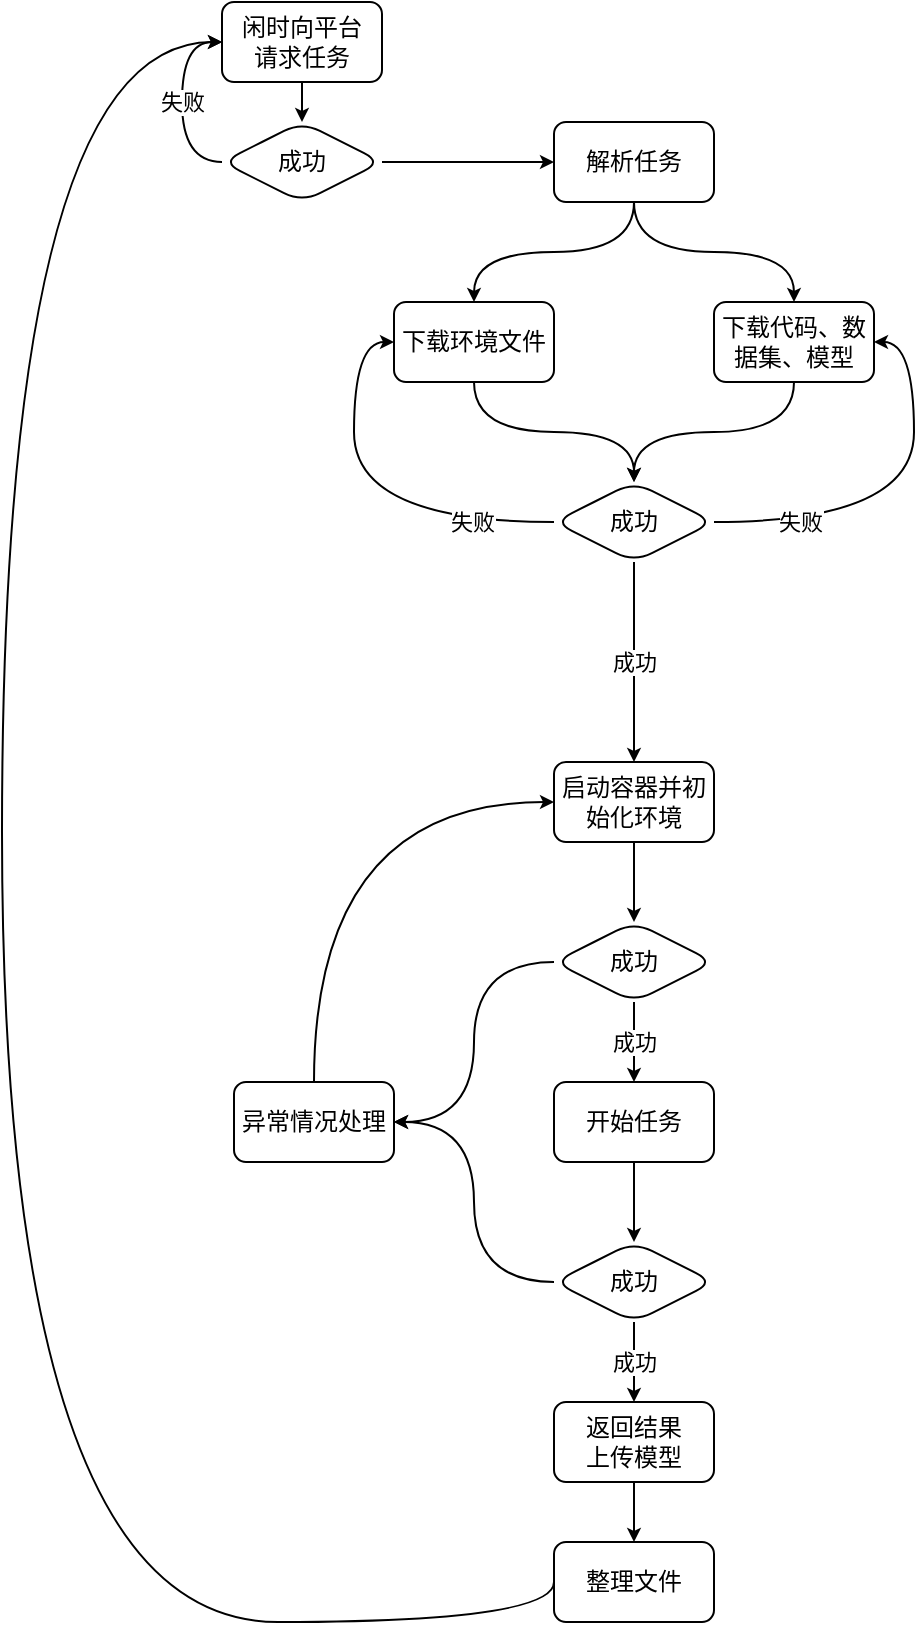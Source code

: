 <mxfile version="20.6.2" type="github">
  <diagram id="qqj5SGeIcp3CO3WpwL2j" name="第 1 页">
    <mxGraphModel dx="1625" dy="797" grid="1" gridSize="10" guides="1" tooltips="1" connect="1" arrows="1" fold="1" page="1" pageScale="1" pageWidth="827" pageHeight="1169" math="0" shadow="0">
      <root>
        <mxCell id="0" />
        <mxCell id="1" parent="0" />
        <mxCell id="T0Joc_rf6QLan3yxdYTv-22" style="edgeStyle=orthogonalEdgeStyle;curved=1;rounded=0;orthogonalLoop=1;jettySize=auto;html=1;exitX=0.5;exitY=1;exitDx=0;exitDy=0;entryX=0.5;entryY=0;entryDx=0;entryDy=0;startSize=4;endSize=4;" edge="1" parent="1" source="T0Joc_rf6QLan3yxdYTv-3" target="T0Joc_rf6QLan3yxdYTv-4">
          <mxGeometry relative="1" as="geometry" />
        </mxCell>
        <mxCell id="T0Joc_rf6QLan3yxdYTv-3" value="闲时向平台&lt;br&gt;请求任务" style="rounded=1;whiteSpace=wrap;html=1;" vertex="1" parent="1">
          <mxGeometry x="334" y="120" width="80" height="40" as="geometry" />
        </mxCell>
        <mxCell id="T0Joc_rf6QLan3yxdYTv-24" value="失败" style="edgeStyle=orthogonalEdgeStyle;curved=1;rounded=0;orthogonalLoop=1;jettySize=auto;html=1;exitX=0;exitY=0.5;exitDx=0;exitDy=0;entryX=0;entryY=0.5;entryDx=0;entryDy=0;startSize=4;endSize=4;" edge="1" parent="1" source="T0Joc_rf6QLan3yxdYTv-4" target="T0Joc_rf6QLan3yxdYTv-3">
          <mxGeometry relative="1" as="geometry" />
        </mxCell>
        <mxCell id="T0Joc_rf6QLan3yxdYTv-63" style="edgeStyle=orthogonalEdgeStyle;curved=1;rounded=0;orthogonalLoop=1;jettySize=auto;html=1;exitX=1;exitY=0.5;exitDx=0;exitDy=0;entryX=0;entryY=0.5;entryDx=0;entryDy=0;startSize=4;endSize=4;" edge="1" parent="1" source="T0Joc_rf6QLan3yxdYTv-4" target="T0Joc_rf6QLan3yxdYTv-5">
          <mxGeometry relative="1" as="geometry" />
        </mxCell>
        <mxCell id="T0Joc_rf6QLan3yxdYTv-4" value="成功" style="rhombus;whiteSpace=wrap;html=1;rounded=1;" vertex="1" parent="1">
          <mxGeometry x="334" y="180" width="80" height="40" as="geometry" />
        </mxCell>
        <mxCell id="T0Joc_rf6QLan3yxdYTv-61" style="edgeStyle=orthogonalEdgeStyle;curved=1;rounded=0;orthogonalLoop=1;jettySize=auto;html=1;exitX=0.5;exitY=1;exitDx=0;exitDy=0;entryX=0.5;entryY=0;entryDx=0;entryDy=0;startSize=4;endSize=4;" edge="1" parent="1" source="T0Joc_rf6QLan3yxdYTv-5" target="T0Joc_rf6QLan3yxdYTv-6">
          <mxGeometry relative="1" as="geometry" />
        </mxCell>
        <mxCell id="T0Joc_rf6QLan3yxdYTv-62" style="edgeStyle=orthogonalEdgeStyle;curved=1;rounded=0;orthogonalLoop=1;jettySize=auto;html=1;exitX=0.5;exitY=1;exitDx=0;exitDy=0;entryX=0.5;entryY=0;entryDx=0;entryDy=0;startSize=4;endSize=4;" edge="1" parent="1" source="T0Joc_rf6QLan3yxdYTv-5" target="T0Joc_rf6QLan3yxdYTv-7">
          <mxGeometry relative="1" as="geometry" />
        </mxCell>
        <mxCell id="T0Joc_rf6QLan3yxdYTv-5" value="解析任务" style="rounded=1;whiteSpace=wrap;html=1;" vertex="1" parent="1">
          <mxGeometry x="500" y="180" width="80" height="40" as="geometry" />
        </mxCell>
        <mxCell id="T0Joc_rf6QLan3yxdYTv-28" style="edgeStyle=orthogonalEdgeStyle;curved=1;rounded=0;orthogonalLoop=1;jettySize=auto;html=1;exitX=0.5;exitY=1;exitDx=0;exitDy=0;entryX=0.5;entryY=0;entryDx=0;entryDy=0;startSize=4;endSize=4;" edge="1" parent="1" source="T0Joc_rf6QLan3yxdYTv-6" target="T0Joc_rf6QLan3yxdYTv-8">
          <mxGeometry relative="1" as="geometry" />
        </mxCell>
        <mxCell id="T0Joc_rf6QLan3yxdYTv-6" value="下载环境文件" style="rounded=1;whiteSpace=wrap;html=1;" vertex="1" parent="1">
          <mxGeometry x="420" y="270" width="80" height="40" as="geometry" />
        </mxCell>
        <mxCell id="T0Joc_rf6QLan3yxdYTv-31" style="edgeStyle=orthogonalEdgeStyle;curved=1;rounded=0;orthogonalLoop=1;jettySize=auto;html=1;exitX=0.5;exitY=1;exitDx=0;exitDy=0;entryX=0.5;entryY=0;entryDx=0;entryDy=0;startSize=4;endSize=4;" edge="1" parent="1" source="T0Joc_rf6QLan3yxdYTv-7" target="T0Joc_rf6QLan3yxdYTv-8">
          <mxGeometry relative="1" as="geometry" />
        </mxCell>
        <mxCell id="T0Joc_rf6QLan3yxdYTv-7" value="下载代码、数据集、模型" style="rounded=1;whiteSpace=wrap;html=1;" vertex="1" parent="1">
          <mxGeometry x="580" y="270" width="80" height="40" as="geometry" />
        </mxCell>
        <mxCell id="T0Joc_rf6QLan3yxdYTv-32" style="edgeStyle=orthogonalEdgeStyle;curved=1;rounded=0;orthogonalLoop=1;jettySize=auto;html=1;exitX=1;exitY=0.5;exitDx=0;exitDy=0;entryX=1;entryY=0.5;entryDx=0;entryDy=0;startSize=4;endSize=4;" edge="1" parent="1" source="T0Joc_rf6QLan3yxdYTv-8" target="T0Joc_rf6QLan3yxdYTv-7">
          <mxGeometry relative="1" as="geometry" />
        </mxCell>
        <mxCell id="T0Joc_rf6QLan3yxdYTv-44" value="失败" style="edgeLabel;html=1;align=center;verticalAlign=middle;resizable=0;points=[];" vertex="1" connectable="0" parent="T0Joc_rf6QLan3yxdYTv-32">
          <mxGeometry x="-0.468" y="7" relative="1" as="geometry">
            <mxPoint x="-13" y="7" as="offset" />
          </mxGeometry>
        </mxCell>
        <mxCell id="T0Joc_rf6QLan3yxdYTv-33" style="edgeStyle=orthogonalEdgeStyle;curved=1;rounded=0;orthogonalLoop=1;jettySize=auto;html=1;exitX=0;exitY=0.5;exitDx=0;exitDy=0;entryX=0;entryY=0.5;entryDx=0;entryDy=0;startSize=4;endSize=4;" edge="1" parent="1" source="T0Joc_rf6QLan3yxdYTv-8" target="T0Joc_rf6QLan3yxdYTv-6">
          <mxGeometry relative="1" as="geometry" />
        </mxCell>
        <mxCell id="T0Joc_rf6QLan3yxdYTv-43" value="失败" style="edgeLabel;html=1;align=center;verticalAlign=middle;resizable=0;points=[];" vertex="1" connectable="0" parent="T0Joc_rf6QLan3yxdYTv-33">
          <mxGeometry x="-0.632" y="-5" relative="1" as="geometry">
            <mxPoint x="-3" y="5" as="offset" />
          </mxGeometry>
        </mxCell>
        <mxCell id="T0Joc_rf6QLan3yxdYTv-34" style="edgeStyle=orthogonalEdgeStyle;curved=1;rounded=0;orthogonalLoop=1;jettySize=auto;html=1;exitX=0.5;exitY=1;exitDx=0;exitDy=0;entryX=0.5;entryY=0;entryDx=0;entryDy=0;startSize=4;endSize=4;" edge="1" parent="1" source="T0Joc_rf6QLan3yxdYTv-8" target="T0Joc_rf6QLan3yxdYTv-9">
          <mxGeometry relative="1" as="geometry" />
        </mxCell>
        <mxCell id="T0Joc_rf6QLan3yxdYTv-45" value="成功" style="edgeLabel;html=1;align=center;verticalAlign=middle;resizable=0;points=[];" vertex="1" connectable="0" parent="T0Joc_rf6QLan3yxdYTv-34">
          <mxGeometry relative="1" as="geometry">
            <mxPoint as="offset" />
          </mxGeometry>
        </mxCell>
        <mxCell id="T0Joc_rf6QLan3yxdYTv-8" value="成功" style="rhombus;whiteSpace=wrap;html=1;rounded=1;" vertex="1" parent="1">
          <mxGeometry x="500" y="360" width="80" height="40" as="geometry" />
        </mxCell>
        <mxCell id="T0Joc_rf6QLan3yxdYTv-35" style="edgeStyle=orthogonalEdgeStyle;curved=1;rounded=0;orthogonalLoop=1;jettySize=auto;html=1;entryX=0.5;entryY=0;entryDx=0;entryDy=0;startSize=4;endSize=4;" edge="1" parent="1" source="T0Joc_rf6QLan3yxdYTv-9" target="T0Joc_rf6QLan3yxdYTv-12">
          <mxGeometry relative="1" as="geometry" />
        </mxCell>
        <mxCell id="T0Joc_rf6QLan3yxdYTv-9" value="启动容器并初始化环境" style="rounded=1;whiteSpace=wrap;html=1;" vertex="1" parent="1">
          <mxGeometry x="500" y="500" width="80" height="40" as="geometry" />
        </mxCell>
        <mxCell id="T0Joc_rf6QLan3yxdYTv-36" style="edgeStyle=orthogonalEdgeStyle;curved=1;rounded=0;orthogonalLoop=1;jettySize=auto;html=1;exitX=0.5;exitY=1;exitDx=0;exitDy=0;entryX=0.5;entryY=0;entryDx=0;entryDy=0;startSize=4;endSize=4;" edge="1" parent="1" source="T0Joc_rf6QLan3yxdYTv-12" target="T0Joc_rf6QLan3yxdYTv-13">
          <mxGeometry relative="1" as="geometry" />
        </mxCell>
        <mxCell id="T0Joc_rf6QLan3yxdYTv-46" value="成功" style="edgeLabel;html=1;align=center;verticalAlign=middle;resizable=0;points=[];" vertex="1" connectable="0" parent="T0Joc_rf6QLan3yxdYTv-36">
          <mxGeometry relative="1" as="geometry">
            <mxPoint as="offset" />
          </mxGeometry>
        </mxCell>
        <mxCell id="T0Joc_rf6QLan3yxdYTv-66" style="edgeStyle=orthogonalEdgeStyle;curved=1;rounded=0;orthogonalLoop=1;jettySize=auto;html=1;exitX=0;exitY=0.5;exitDx=0;exitDy=0;entryX=1;entryY=0.5;entryDx=0;entryDy=0;startSize=4;endSize=4;" edge="1" parent="1" source="T0Joc_rf6QLan3yxdYTv-12" target="T0Joc_rf6QLan3yxdYTv-50">
          <mxGeometry relative="1" as="geometry" />
        </mxCell>
        <mxCell id="T0Joc_rf6QLan3yxdYTv-12" value="成功" style="rhombus;whiteSpace=wrap;html=1;rounded=1;" vertex="1" parent="1">
          <mxGeometry x="500" y="580" width="80" height="40" as="geometry" />
        </mxCell>
        <mxCell id="T0Joc_rf6QLan3yxdYTv-37" style="edgeStyle=orthogonalEdgeStyle;curved=1;rounded=0;orthogonalLoop=1;jettySize=auto;html=1;exitX=0.5;exitY=1;exitDx=0;exitDy=0;entryX=0.5;entryY=0;entryDx=0;entryDy=0;startSize=4;endSize=4;" edge="1" parent="1" source="T0Joc_rf6QLan3yxdYTv-13" target="T0Joc_rf6QLan3yxdYTv-15">
          <mxGeometry relative="1" as="geometry" />
        </mxCell>
        <mxCell id="T0Joc_rf6QLan3yxdYTv-13" value="开始任务" style="rounded=1;whiteSpace=wrap;html=1;" vertex="1" parent="1">
          <mxGeometry x="500" y="660" width="80" height="40" as="geometry" />
        </mxCell>
        <mxCell id="T0Joc_rf6QLan3yxdYTv-38" style="edgeStyle=orthogonalEdgeStyle;curved=1;rounded=0;orthogonalLoop=1;jettySize=auto;html=1;exitX=0.5;exitY=1;exitDx=0;exitDy=0;entryX=0.5;entryY=0;entryDx=0;entryDy=0;startSize=4;endSize=4;" edge="1" parent="1" source="T0Joc_rf6QLan3yxdYTv-15" target="T0Joc_rf6QLan3yxdYTv-16">
          <mxGeometry relative="1" as="geometry" />
        </mxCell>
        <mxCell id="T0Joc_rf6QLan3yxdYTv-47" value="成功" style="edgeLabel;html=1;align=center;verticalAlign=middle;resizable=0;points=[];" vertex="1" connectable="0" parent="T0Joc_rf6QLan3yxdYTv-38">
          <mxGeometry relative="1" as="geometry">
            <mxPoint as="offset" />
          </mxGeometry>
        </mxCell>
        <mxCell id="T0Joc_rf6QLan3yxdYTv-65" style="edgeStyle=orthogonalEdgeStyle;curved=1;rounded=0;orthogonalLoop=1;jettySize=auto;html=1;exitX=0;exitY=0.5;exitDx=0;exitDy=0;entryX=1;entryY=0.5;entryDx=0;entryDy=0;startSize=4;endSize=4;" edge="1" parent="1" source="T0Joc_rf6QLan3yxdYTv-15" target="T0Joc_rf6QLan3yxdYTv-50">
          <mxGeometry relative="1" as="geometry" />
        </mxCell>
        <mxCell id="T0Joc_rf6QLan3yxdYTv-15" value="成功" style="rhombus;whiteSpace=wrap;html=1;rounded=1;" vertex="1" parent="1">
          <mxGeometry x="500" y="740" width="80" height="40" as="geometry" />
        </mxCell>
        <mxCell id="T0Joc_rf6QLan3yxdYTv-40" style="edgeStyle=orthogonalEdgeStyle;curved=1;rounded=0;orthogonalLoop=1;jettySize=auto;html=1;exitX=0.5;exitY=1;exitDx=0;exitDy=0;startSize=4;endSize=4;" edge="1" parent="1" source="T0Joc_rf6QLan3yxdYTv-16" target="T0Joc_rf6QLan3yxdYTv-39">
          <mxGeometry relative="1" as="geometry" />
        </mxCell>
        <mxCell id="T0Joc_rf6QLan3yxdYTv-16" value="返回结果&lt;br&gt;上传模型" style="rounded=1;whiteSpace=wrap;html=1;" vertex="1" parent="1">
          <mxGeometry x="500" y="820" width="80" height="40" as="geometry" />
        </mxCell>
        <mxCell id="T0Joc_rf6QLan3yxdYTv-41" style="edgeStyle=orthogonalEdgeStyle;curved=1;rounded=0;orthogonalLoop=1;jettySize=auto;html=1;exitX=0;exitY=0.5;exitDx=0;exitDy=0;entryX=0;entryY=0.5;entryDx=0;entryDy=0;startSize=4;endSize=4;" edge="1" parent="1" source="T0Joc_rf6QLan3yxdYTv-39" target="T0Joc_rf6QLan3yxdYTv-3">
          <mxGeometry relative="1" as="geometry">
            <Array as="points">
              <mxPoint x="224" y="930" />
              <mxPoint x="224" y="140" />
            </Array>
          </mxGeometry>
        </mxCell>
        <mxCell id="T0Joc_rf6QLan3yxdYTv-39" value="整理文件" style="rounded=1;whiteSpace=wrap;html=1;" vertex="1" parent="1">
          <mxGeometry x="500" y="890" width="80" height="40" as="geometry" />
        </mxCell>
        <mxCell id="T0Joc_rf6QLan3yxdYTv-67" style="edgeStyle=orthogonalEdgeStyle;curved=1;rounded=0;orthogonalLoop=1;jettySize=auto;html=1;exitX=0.5;exitY=0;exitDx=0;exitDy=0;entryX=0;entryY=0.5;entryDx=0;entryDy=0;startSize=4;endSize=4;" edge="1" parent="1" source="T0Joc_rf6QLan3yxdYTv-50" target="T0Joc_rf6QLan3yxdYTv-9">
          <mxGeometry relative="1" as="geometry" />
        </mxCell>
        <mxCell id="T0Joc_rf6QLan3yxdYTv-50" value="异常情况处理" style="rounded=1;whiteSpace=wrap;html=1;" vertex="1" parent="1">
          <mxGeometry x="340" y="660" width="80" height="40" as="geometry" />
        </mxCell>
      </root>
    </mxGraphModel>
  </diagram>
</mxfile>
